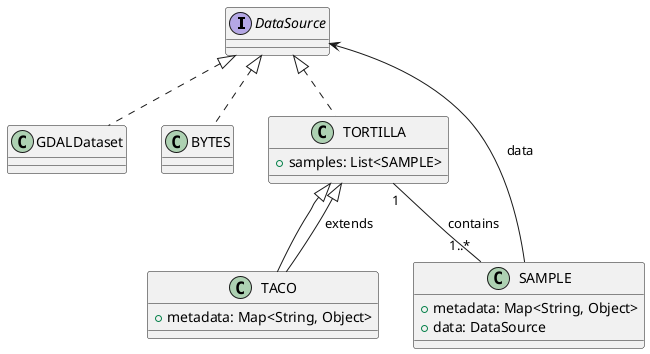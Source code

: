 @startuml
' === DataSource hierarchy ===
interface DataSource

class GDALDataset implements DataSource
class BYTES implements DataSource
class TORTILLA implements DataSource {
  + samples: List<SAMPLE>
}

class TACO extends TORTILLA {
  + metadata: Map<String, Object>
}

' === Core Sample class ===
class SAMPLE {
  + metadata: Map<String, Object>
  + data: DataSource
}

' === Relationships ===
SAMPLE --> DataSource : data
TORTILLA "1" -- "1..*" SAMPLE : contains
TACO      --|> TORTILLA : extends
@enduml